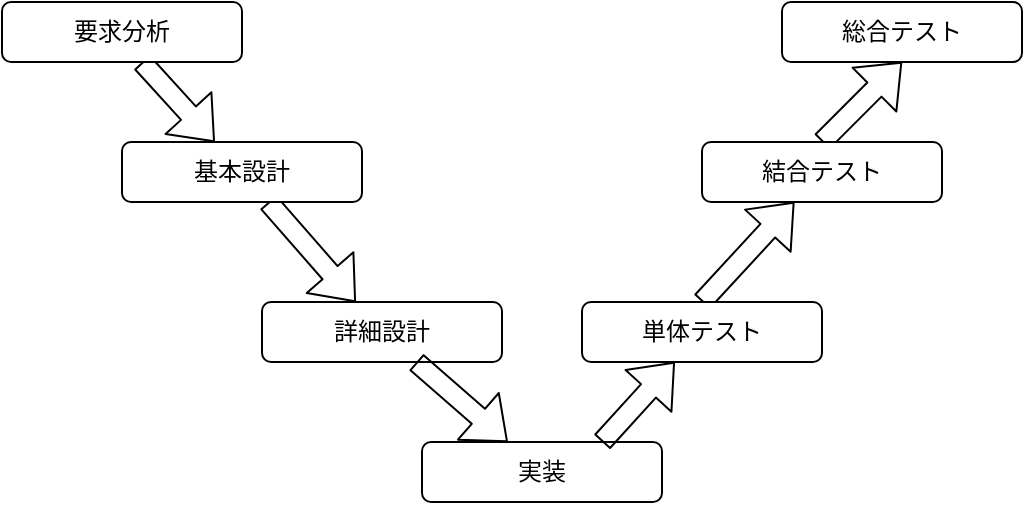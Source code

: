 <mxfile version="13.9.9" type="device"><diagram id="5RllS3wO2CSBsgdB3Z_w" name="ページ1"><mxGraphModel dx="1086" dy="806" grid="1" gridSize="10" guides="1" tooltips="1" connect="1" arrows="1" fold="1" page="1" pageScale="1" pageWidth="827" pageHeight="1169" math="0" shadow="0"><root><mxCell id="0"/><mxCell id="1" parent="0"/><mxCell id="VQ6q2ubsjRX0P3_G90Qa-2" value="" style="shape=flexArrow;endArrow=classic;html=1;exitX=0.5;exitY=0;exitDx=0;exitDy=0;entryX=0.5;entryY=1;entryDx=0;entryDy=0;" edge="1" parent="1" source="VQ6q2ubsjRX0P3_G90Qa-15" target="VQ6q2ubsjRX0P3_G90Qa-18"><mxGeometry width="50" height="50" relative="1" as="geometry"><mxPoint x="400" y="410" as="sourcePoint"/><mxPoint x="590" y="130" as="targetPoint"/></mxGeometry></mxCell><mxCell id="VQ6q2ubsjRX0P3_G90Qa-4" value="詳細設計" style="rounded=1;whiteSpace=wrap;html=1;" vertex="1" parent="1"><mxGeometry x="230" y="270" width="120" height="30" as="geometry"/></mxCell><mxCell id="VQ6q2ubsjRX0P3_G90Qa-9" value="" style="shape=flexArrow;endArrow=classic;html=1;" edge="1" parent="1" source="VQ6q2ubsjRX0P3_G90Qa-11" target="VQ6q2ubsjRX0P3_G90Qa-4"><mxGeometry width="50" height="50" relative="1" as="geometry"><mxPoint x="90" y="120" as="sourcePoint"/><mxPoint x="370" y="450" as="targetPoint"/></mxGeometry></mxCell><mxCell id="VQ6q2ubsjRX0P3_G90Qa-3" value="実装" style="rounded=1;whiteSpace=wrap;html=1;" vertex="1" parent="1"><mxGeometry x="310" y="340" width="120" height="30" as="geometry"/></mxCell><mxCell id="VQ6q2ubsjRX0P3_G90Qa-10" value="" style="shape=flexArrow;endArrow=classic;html=1;" edge="1" parent="1" source="VQ6q2ubsjRX0P3_G90Qa-4" target="VQ6q2ubsjRX0P3_G90Qa-3"><mxGeometry width="50" height="50" relative="1" as="geometry"><mxPoint x="304.545" y="370" as="sourcePoint"/><mxPoint x="370" y="450" as="targetPoint"/></mxGeometry></mxCell><mxCell id="VQ6q2ubsjRX0P3_G90Qa-11" value="基本設計" style="rounded=1;whiteSpace=wrap;html=1;" vertex="1" parent="1"><mxGeometry x="160" y="190" width="120" height="30" as="geometry"/></mxCell><mxCell id="VQ6q2ubsjRX0P3_G90Qa-12" value="" style="shape=flexArrow;endArrow=classic;html=1;exitX=0.583;exitY=1;exitDx=0;exitDy=0;exitPerimeter=0;" edge="1" parent="1" source="VQ6q2ubsjRX0P3_G90Qa-13" target="VQ6q2ubsjRX0P3_G90Qa-11"><mxGeometry width="50" height="50" relative="1" as="geometry"><mxPoint x="90" y="120" as="sourcePoint"/><mxPoint x="254.091" y="310" as="targetPoint"/></mxGeometry></mxCell><mxCell id="VQ6q2ubsjRX0P3_G90Qa-13" value="要求分析" style="rounded=1;whiteSpace=wrap;html=1;" vertex="1" parent="1"><mxGeometry x="100" y="120" width="120" height="30" as="geometry"/></mxCell><mxCell id="VQ6q2ubsjRX0P3_G90Qa-15" value="結合テスト" style="rounded=1;whiteSpace=wrap;html=1;" vertex="1" parent="1"><mxGeometry x="450" y="190" width="120" height="30" as="geometry"/></mxCell><mxCell id="VQ6q2ubsjRX0P3_G90Qa-16" value="" style="shape=flexArrow;endArrow=classic;html=1;exitX=0.5;exitY=0;exitDx=0;exitDy=0;" edge="1" parent="1" source="VQ6q2ubsjRX0P3_G90Qa-14" target="VQ6q2ubsjRX0P3_G90Qa-15"><mxGeometry width="50" height="50" relative="1" as="geometry"><mxPoint x="390" y="420" as="sourcePoint"/><mxPoint x="600" y="130" as="targetPoint"/></mxGeometry></mxCell><mxCell id="VQ6q2ubsjRX0P3_G90Qa-14" value="単体テスト" style="rounded=1;whiteSpace=wrap;html=1;" vertex="1" parent="1"><mxGeometry x="390" y="270" width="120" height="30" as="geometry"/></mxCell><mxCell id="VQ6q2ubsjRX0P3_G90Qa-17" value="" style="shape=flexArrow;endArrow=classic;html=1;exitX=0.75;exitY=0;exitDx=0;exitDy=0;" edge="1" parent="1" source="VQ6q2ubsjRX0P3_G90Qa-3" target="VQ6q2ubsjRX0P3_G90Qa-14"><mxGeometry width="50" height="50" relative="1" as="geometry"><mxPoint x="390" y="420" as="sourcePoint"/><mxPoint x="478" y="300" as="targetPoint"/></mxGeometry></mxCell><mxCell id="VQ6q2ubsjRX0P3_G90Qa-18" value="総合テスト" style="rounded=1;whiteSpace=wrap;html=1;" vertex="1" parent="1"><mxGeometry x="490" y="120" width="120" height="30" as="geometry"/></mxCell></root></mxGraphModel></diagram></mxfile>
